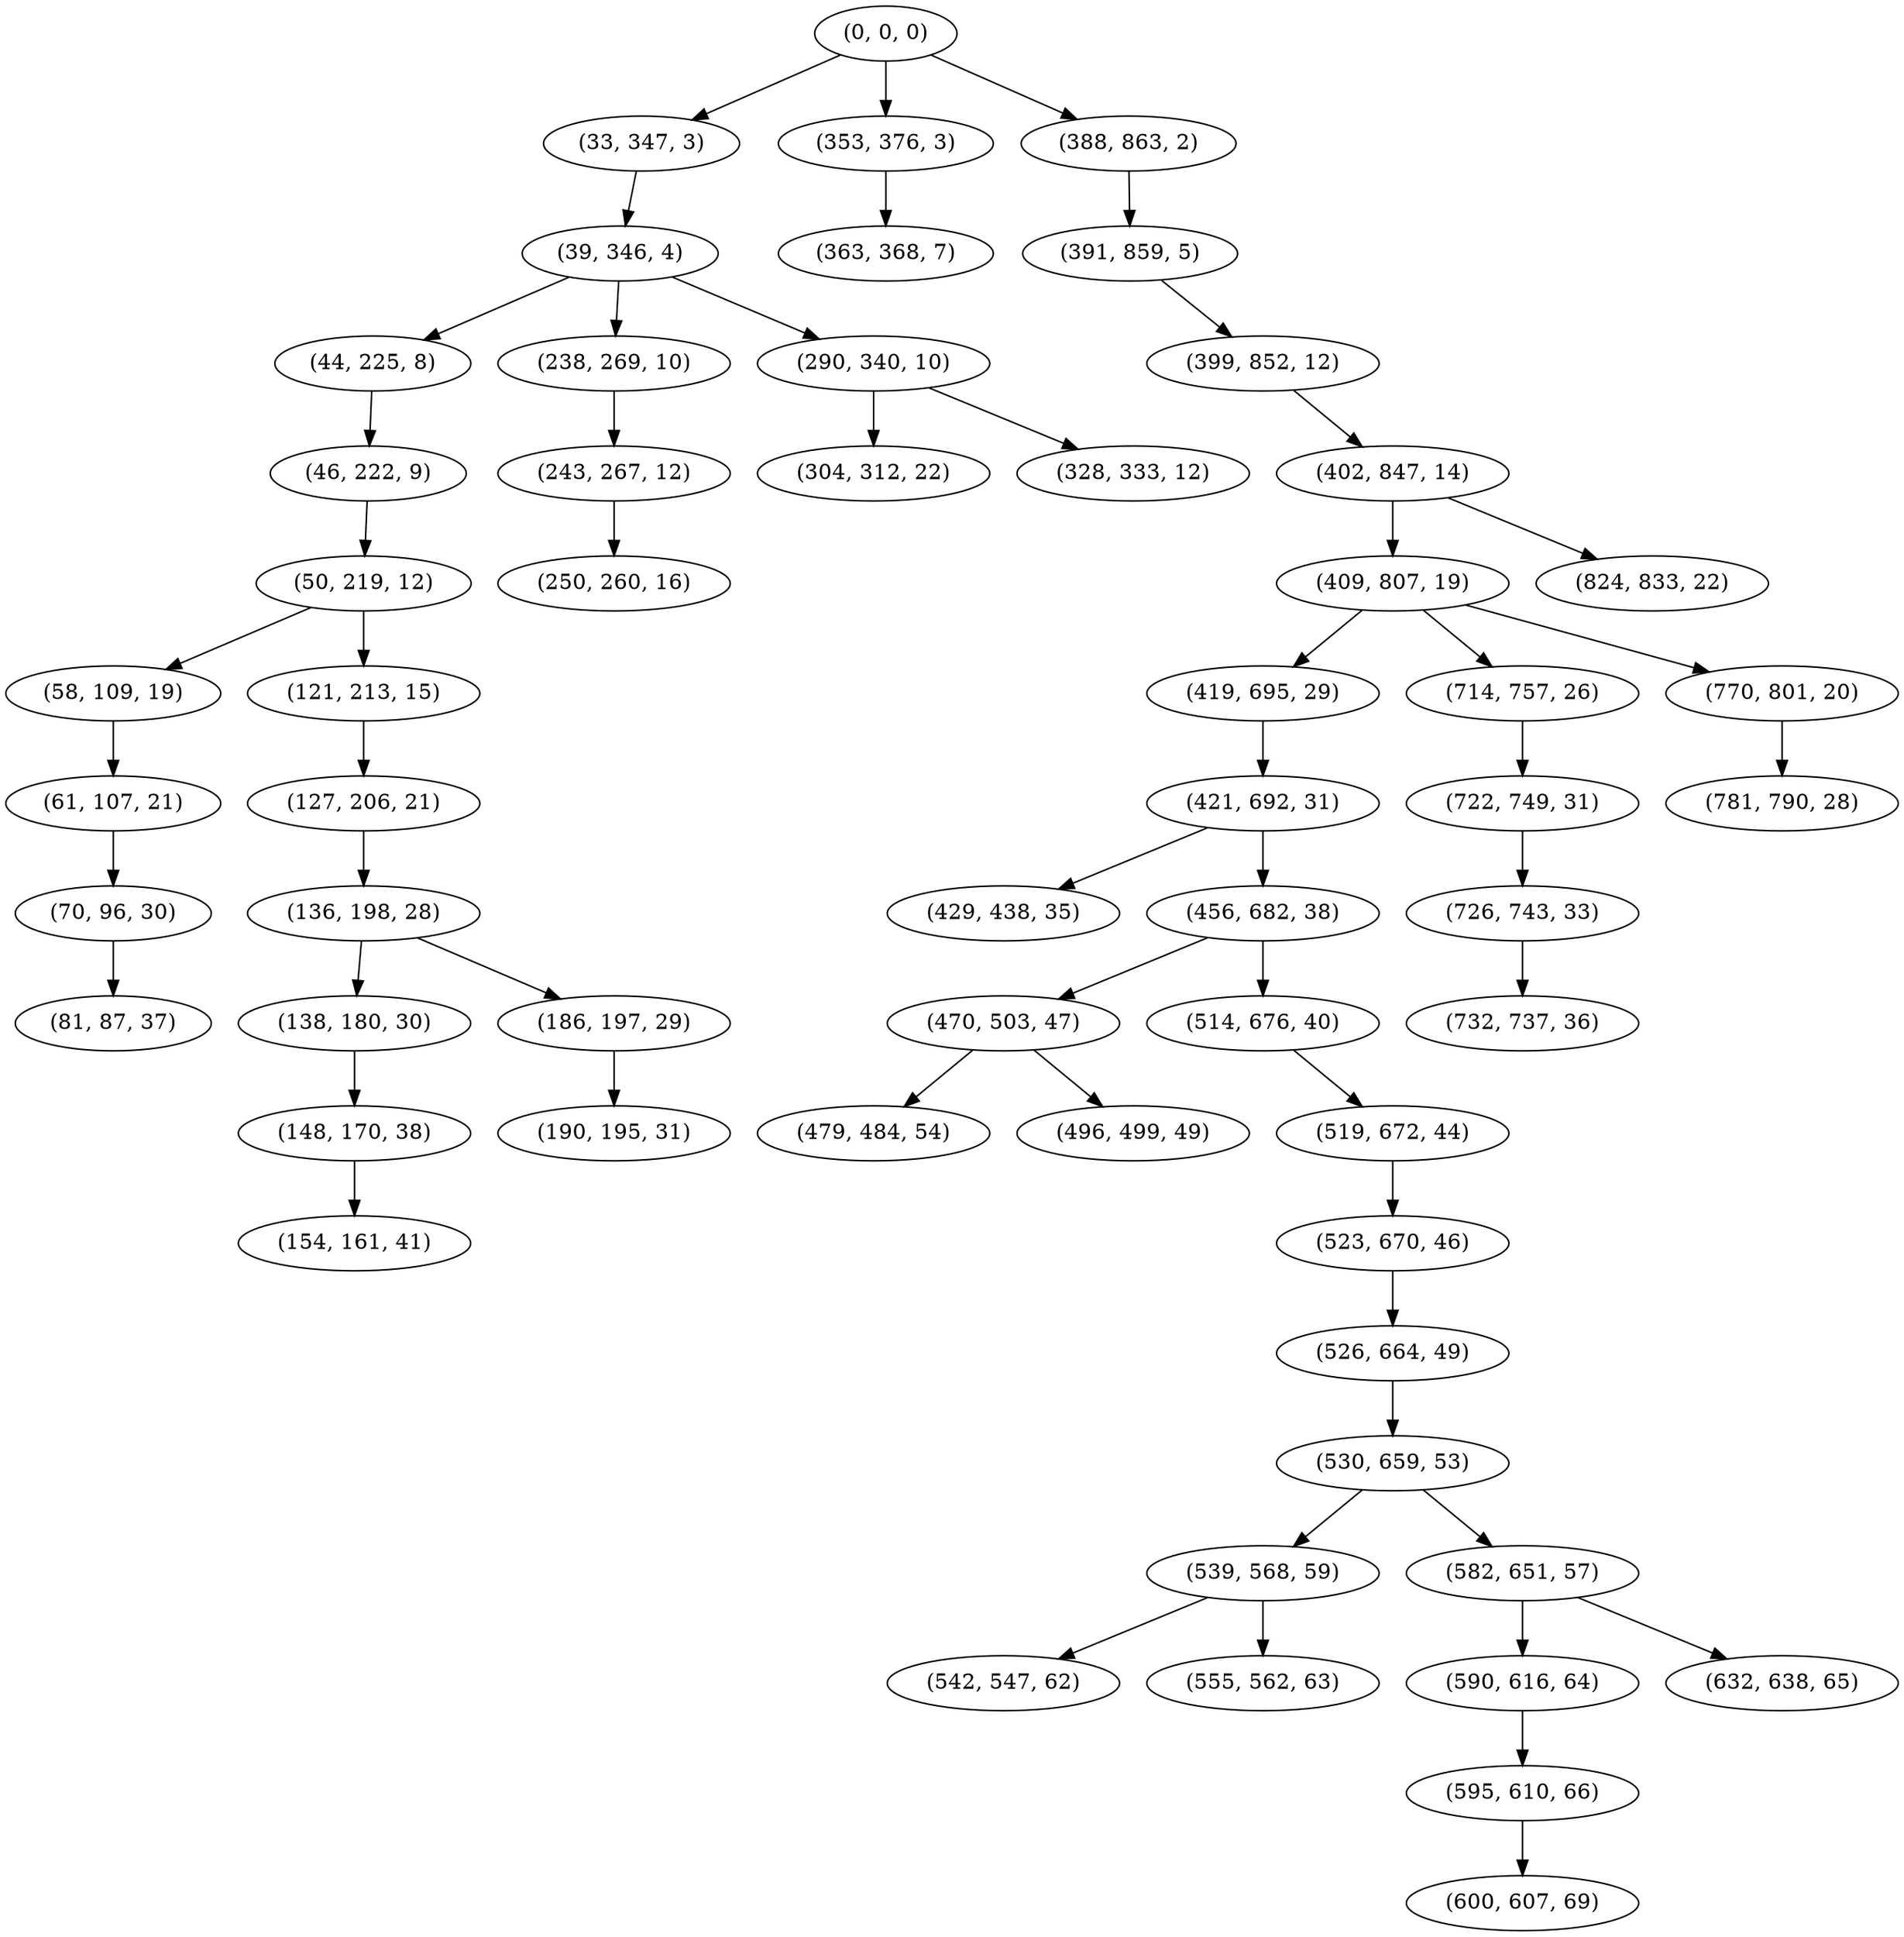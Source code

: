 digraph tree {
    "(0, 0, 0)";
    "(33, 347, 3)";
    "(39, 346, 4)";
    "(44, 225, 8)";
    "(46, 222, 9)";
    "(50, 219, 12)";
    "(58, 109, 19)";
    "(61, 107, 21)";
    "(70, 96, 30)";
    "(81, 87, 37)";
    "(121, 213, 15)";
    "(127, 206, 21)";
    "(136, 198, 28)";
    "(138, 180, 30)";
    "(148, 170, 38)";
    "(154, 161, 41)";
    "(186, 197, 29)";
    "(190, 195, 31)";
    "(238, 269, 10)";
    "(243, 267, 12)";
    "(250, 260, 16)";
    "(290, 340, 10)";
    "(304, 312, 22)";
    "(328, 333, 12)";
    "(353, 376, 3)";
    "(363, 368, 7)";
    "(388, 863, 2)";
    "(391, 859, 5)";
    "(399, 852, 12)";
    "(402, 847, 14)";
    "(409, 807, 19)";
    "(419, 695, 29)";
    "(421, 692, 31)";
    "(429, 438, 35)";
    "(456, 682, 38)";
    "(470, 503, 47)";
    "(479, 484, 54)";
    "(496, 499, 49)";
    "(514, 676, 40)";
    "(519, 672, 44)";
    "(523, 670, 46)";
    "(526, 664, 49)";
    "(530, 659, 53)";
    "(539, 568, 59)";
    "(542, 547, 62)";
    "(555, 562, 63)";
    "(582, 651, 57)";
    "(590, 616, 64)";
    "(595, 610, 66)";
    "(600, 607, 69)";
    "(632, 638, 65)";
    "(714, 757, 26)";
    "(722, 749, 31)";
    "(726, 743, 33)";
    "(732, 737, 36)";
    "(770, 801, 20)";
    "(781, 790, 28)";
    "(824, 833, 22)";
    "(0, 0, 0)" -> "(33, 347, 3)";
    "(0, 0, 0)" -> "(353, 376, 3)";
    "(0, 0, 0)" -> "(388, 863, 2)";
    "(33, 347, 3)" -> "(39, 346, 4)";
    "(39, 346, 4)" -> "(44, 225, 8)";
    "(39, 346, 4)" -> "(238, 269, 10)";
    "(39, 346, 4)" -> "(290, 340, 10)";
    "(44, 225, 8)" -> "(46, 222, 9)";
    "(46, 222, 9)" -> "(50, 219, 12)";
    "(50, 219, 12)" -> "(58, 109, 19)";
    "(50, 219, 12)" -> "(121, 213, 15)";
    "(58, 109, 19)" -> "(61, 107, 21)";
    "(61, 107, 21)" -> "(70, 96, 30)";
    "(70, 96, 30)" -> "(81, 87, 37)";
    "(121, 213, 15)" -> "(127, 206, 21)";
    "(127, 206, 21)" -> "(136, 198, 28)";
    "(136, 198, 28)" -> "(138, 180, 30)";
    "(136, 198, 28)" -> "(186, 197, 29)";
    "(138, 180, 30)" -> "(148, 170, 38)";
    "(148, 170, 38)" -> "(154, 161, 41)";
    "(186, 197, 29)" -> "(190, 195, 31)";
    "(238, 269, 10)" -> "(243, 267, 12)";
    "(243, 267, 12)" -> "(250, 260, 16)";
    "(290, 340, 10)" -> "(304, 312, 22)";
    "(290, 340, 10)" -> "(328, 333, 12)";
    "(353, 376, 3)" -> "(363, 368, 7)";
    "(388, 863, 2)" -> "(391, 859, 5)";
    "(391, 859, 5)" -> "(399, 852, 12)";
    "(399, 852, 12)" -> "(402, 847, 14)";
    "(402, 847, 14)" -> "(409, 807, 19)";
    "(402, 847, 14)" -> "(824, 833, 22)";
    "(409, 807, 19)" -> "(419, 695, 29)";
    "(409, 807, 19)" -> "(714, 757, 26)";
    "(409, 807, 19)" -> "(770, 801, 20)";
    "(419, 695, 29)" -> "(421, 692, 31)";
    "(421, 692, 31)" -> "(429, 438, 35)";
    "(421, 692, 31)" -> "(456, 682, 38)";
    "(456, 682, 38)" -> "(470, 503, 47)";
    "(456, 682, 38)" -> "(514, 676, 40)";
    "(470, 503, 47)" -> "(479, 484, 54)";
    "(470, 503, 47)" -> "(496, 499, 49)";
    "(514, 676, 40)" -> "(519, 672, 44)";
    "(519, 672, 44)" -> "(523, 670, 46)";
    "(523, 670, 46)" -> "(526, 664, 49)";
    "(526, 664, 49)" -> "(530, 659, 53)";
    "(530, 659, 53)" -> "(539, 568, 59)";
    "(530, 659, 53)" -> "(582, 651, 57)";
    "(539, 568, 59)" -> "(542, 547, 62)";
    "(539, 568, 59)" -> "(555, 562, 63)";
    "(582, 651, 57)" -> "(590, 616, 64)";
    "(582, 651, 57)" -> "(632, 638, 65)";
    "(590, 616, 64)" -> "(595, 610, 66)";
    "(595, 610, 66)" -> "(600, 607, 69)";
    "(714, 757, 26)" -> "(722, 749, 31)";
    "(722, 749, 31)" -> "(726, 743, 33)";
    "(726, 743, 33)" -> "(732, 737, 36)";
    "(770, 801, 20)" -> "(781, 790, 28)";
}
